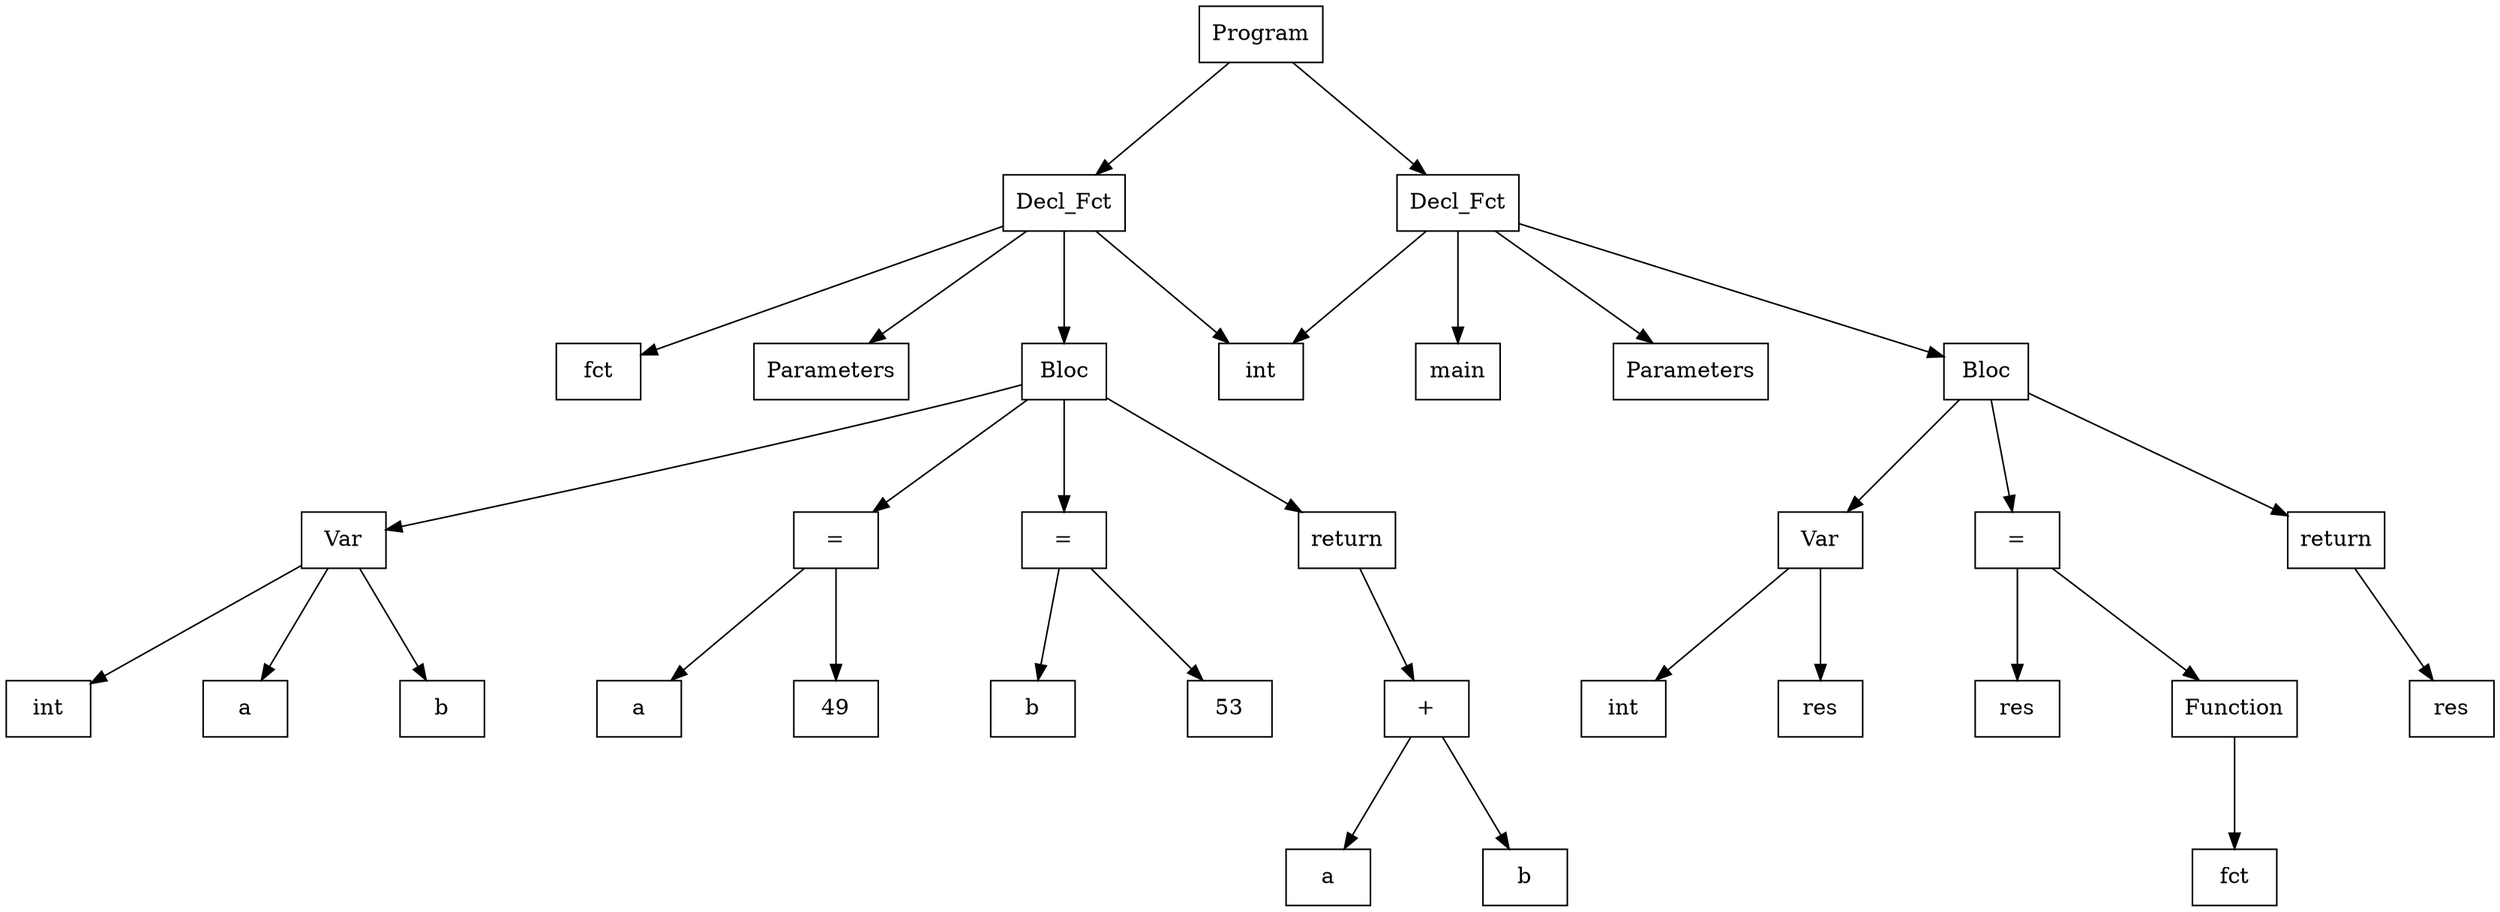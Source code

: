 digraph "ast"{

	nodesep=1;
	ranksep=1;

	N0 [label="Program", shape="box"];
	N1 [label="Decl_Fct", shape="box"];
	int [label="int", shape="box"];
	N2 [label="fct", shape="box"];
	N3 [label="Parameters", shape="box"];
	N4 [label="Bloc", shape="box"];
	N5 [label="Var", shape="box"];
	N6 [label="int", shape="box"];
	N7 [label="a", shape="box"];
	N8 [label="b", shape="box"];
	N10 [label="a", shape="box"];
	N11 [label="49", shape="box"];
	N9 [label=" = ", shape="box"];
	N13 [label="b", shape="box"];
	N14 [label="53", shape="box"];
	N12 [label=" = ", shape="box"];
	N17 [label="a", shape="box"];
	N18 [label="b", shape="box"];
	N16 [label="+", shape="box"];
	N15 [label="return", shape="box"];
	N19 [label="Decl_Fct", shape="box"];
	int [label="int", shape="box"];
	N20 [label="main", shape="box"];
	N21 [label="Parameters", shape="box"];
	N22 [label="Bloc", shape="box"];
	N23 [label="Var", shape="box"];
	N24 [label="int", shape="box"];
	N25 [label="res", shape="box"];
	N27 [label="res", shape="box"];
	N29 [label="fct", shape="box"];
	N28 [label="Function", shape="box"];
	N26 [label=" = ", shape="box"];
	N31 [label="res", shape="box"];
	N30 [label="return", shape="box"];

	N5 -> N6; 
	N5 -> N7; 
	N5 -> N8; 
	N4 -> N5; 
	N9 -> N10; 
	N9 -> N11; 
	N4 -> N9; 
	N12 -> N13; 
	N12 -> N14; 
	N4 -> N12; 
	N16 -> N17; 
	N16 -> N18; 
	N15 -> N16; 
	N4 -> N15; 
	N1 -> int; 
	N1 -> N2; 
	N1 -> N3; 
	N1 -> N4; 
	N0 -> N1; 
	N23 -> N24; 
	N23 -> N25; 
	N22 -> N23; 
	N28 -> N29; 
	N26 -> N27; 
	N26 -> N28; 
	N22 -> N26; 
	N30 -> N31; 
	N22 -> N30; 
	N19 -> int; 
	N19 -> N20; 
	N19 -> N21; 
	N19 -> N22; 
	N0 -> N19; 
}